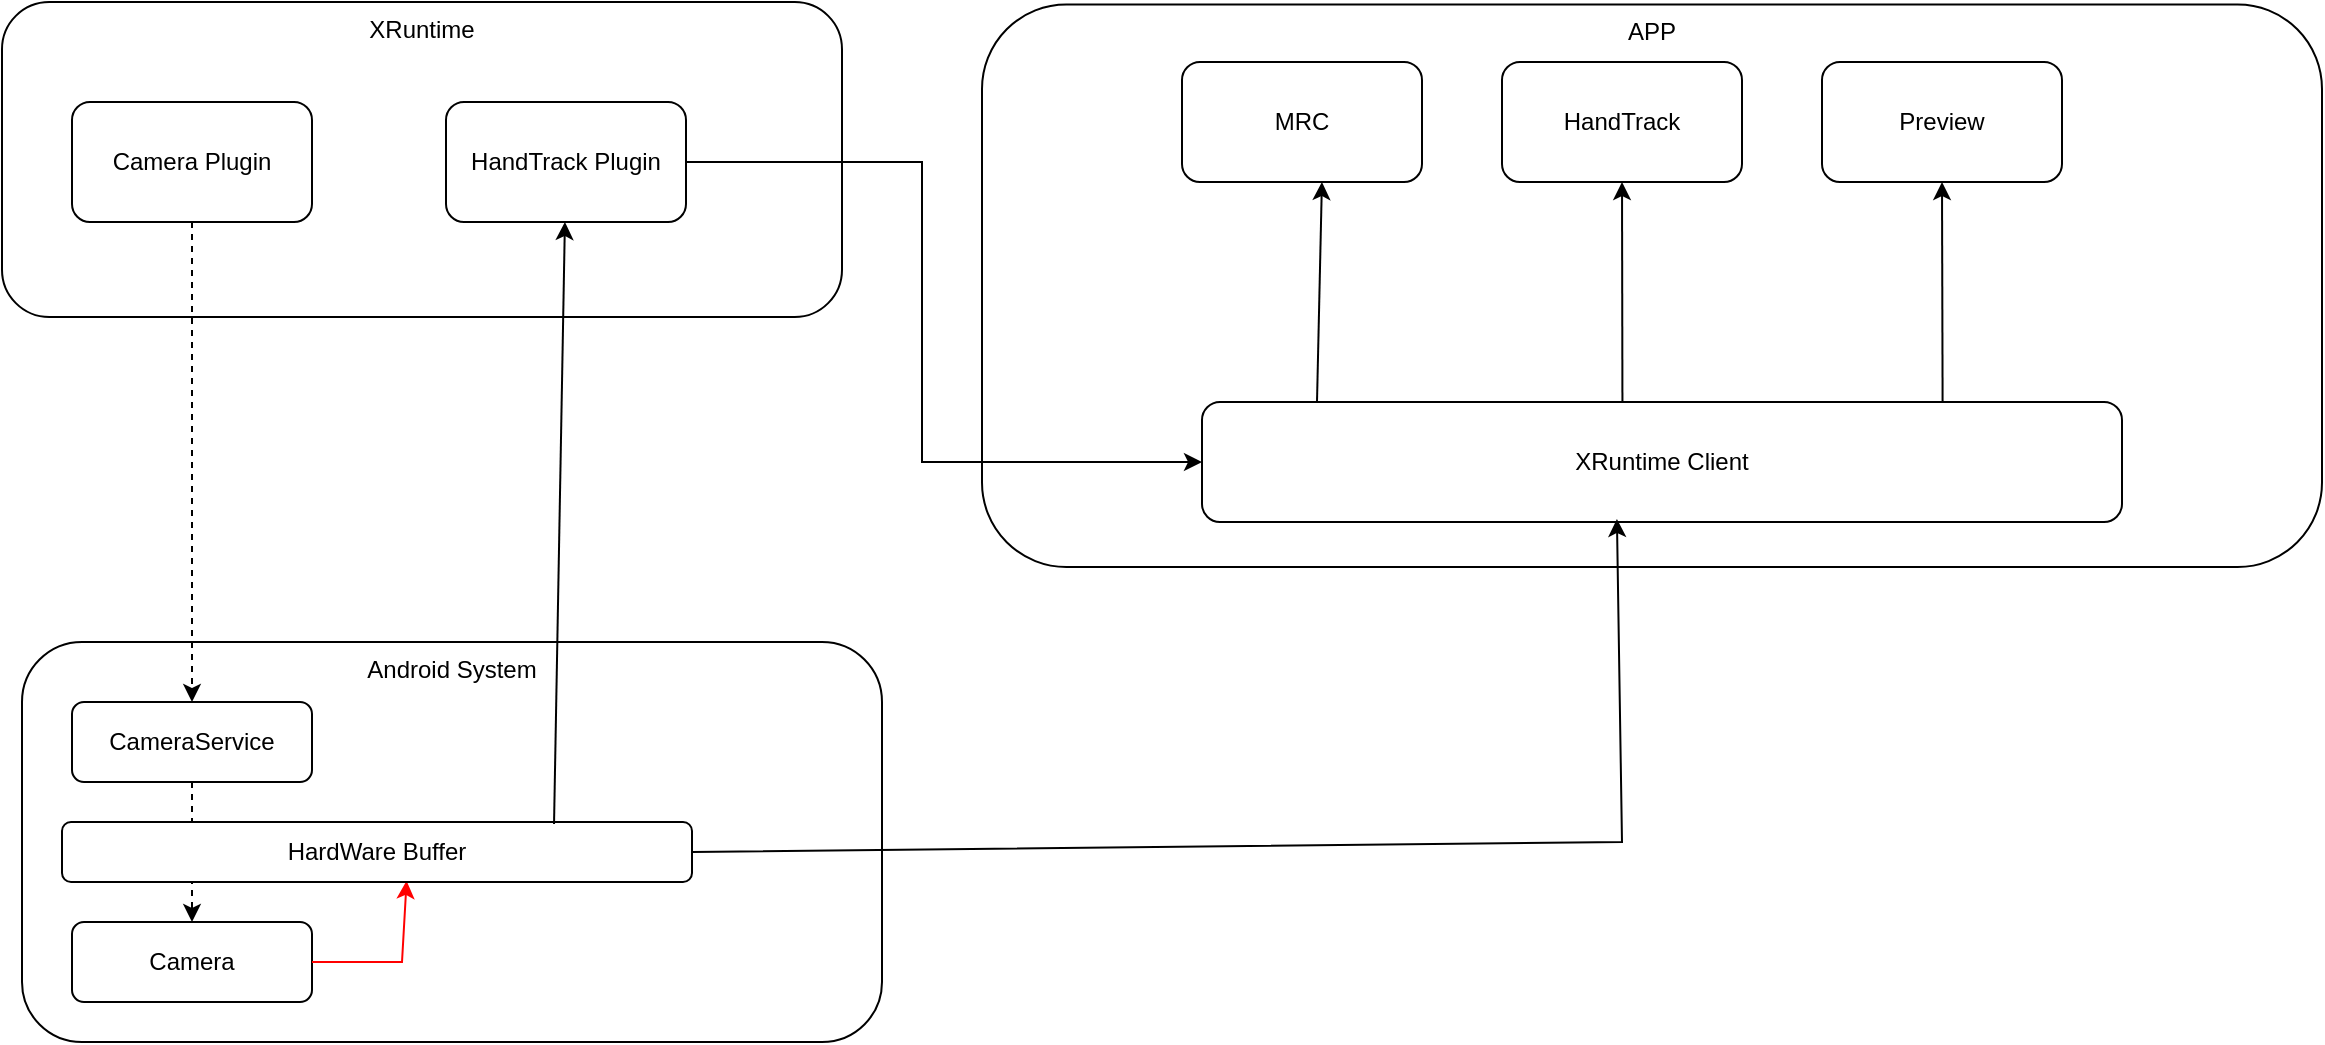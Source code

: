 <mxfile version="21.6.6" type="github">
  <diagram name="第 1 页" id="Zavyc9D72Jjc84HyiQ3F">
    <mxGraphModel dx="2532" dy="918" grid="1" gridSize="10" guides="1" tooltips="1" connect="1" arrows="1" fold="1" page="1" pageScale="1" pageWidth="1169" pageHeight="827" math="0" shadow="0">
      <root>
        <mxCell id="0" />
        <mxCell id="1" parent="0" />
        <mxCell id="oBrfrlADC50M58s9rbpE-1" value="XRuntime" style="rounded=1;whiteSpace=wrap;html=1;verticalAlign=top;aspect=fixed;" vertex="1" parent="1">
          <mxGeometry x="-740" y="40" width="420" height="157.5" as="geometry" />
        </mxCell>
        <mxCell id="oBrfrlADC50M58s9rbpE-5" value="Camera Plugin" style="rounded=1;whiteSpace=wrap;html=1;" vertex="1" parent="1">
          <mxGeometry x="-705" y="90" width="120" height="60" as="geometry" />
        </mxCell>
        <mxCell id="oBrfrlADC50M58s9rbpE-6" value="HandTrack Plugin" style="rounded=1;whiteSpace=wrap;html=1;" vertex="1" parent="1">
          <mxGeometry x="-518" y="90" width="120" height="60" as="geometry" />
        </mxCell>
        <mxCell id="oBrfrlADC50M58s9rbpE-14" value="Android System" style="rounded=1;whiteSpace=wrap;html=1;verticalAlign=top;" vertex="1" parent="1">
          <mxGeometry x="-730" y="360" width="430" height="200" as="geometry" />
        </mxCell>
        <mxCell id="oBrfrlADC50M58s9rbpE-17" value="Camera" style="rounded=1;whiteSpace=wrap;html=1;" vertex="1" parent="1">
          <mxGeometry x="-705" y="500" width="120" height="40" as="geometry" />
        </mxCell>
        <mxCell id="oBrfrlADC50M58s9rbpE-18" value="" style="endArrow=classic;html=1;rounded=0;exitX=0.5;exitY=1;exitDx=0;exitDy=0;entryX=0.5;entryY=0;entryDx=0;entryDy=0;dashed=1;" edge="1" parent="1" source="oBrfrlADC50M58s9rbpE-5" target="oBrfrlADC50M58s9rbpE-15">
          <mxGeometry width="50" height="50" relative="1" as="geometry">
            <mxPoint x="-330" y="310" as="sourcePoint" />
            <mxPoint x="-280" y="260" as="targetPoint" />
          </mxGeometry>
        </mxCell>
        <mxCell id="oBrfrlADC50M58s9rbpE-15" value="CameraService" style="rounded=1;whiteSpace=wrap;html=1;" vertex="1" parent="1">
          <mxGeometry x="-705" y="390" width="120" height="40" as="geometry" />
        </mxCell>
        <mxCell id="oBrfrlADC50M58s9rbpE-19" value="" style="endArrow=classic;html=1;rounded=0;exitX=1;exitY=0.5;exitDx=0;exitDy=0;entryX=0.547;entryY=0.98;entryDx=0;entryDy=0;entryPerimeter=0;strokeColor=#FF0000;" edge="1" parent="1" source="oBrfrlADC50M58s9rbpE-17" target="oBrfrlADC50M58s9rbpE-11">
          <mxGeometry width="50" height="50" relative="1" as="geometry">
            <mxPoint x="-330" y="310" as="sourcePoint" />
            <mxPoint x="-280" y="260" as="targetPoint" />
            <Array as="points">
              <mxPoint x="-540" y="520" />
            </Array>
          </mxGeometry>
        </mxCell>
        <mxCell id="oBrfrlADC50M58s9rbpE-20" value="" style="endArrow=classic;html=1;rounded=0;exitX=0.5;exitY=1;exitDx=0;exitDy=0;dashed=1;" edge="1" parent="1" source="oBrfrlADC50M58s9rbpE-15" target="oBrfrlADC50M58s9rbpE-17">
          <mxGeometry width="50" height="50" relative="1" as="geometry">
            <mxPoint x="-330" y="310" as="sourcePoint" />
            <mxPoint x="-280" y="260" as="targetPoint" />
          </mxGeometry>
        </mxCell>
        <mxCell id="oBrfrlADC50M58s9rbpE-11" value="HardWare Buffer" style="rounded=1;whiteSpace=wrap;html=1;" vertex="1" parent="1">
          <mxGeometry x="-710" y="450" width="315" height="30" as="geometry" />
        </mxCell>
        <mxCell id="oBrfrlADC50M58s9rbpE-22" value="APP" style="rounded=1;whiteSpace=wrap;html=1;verticalAlign=top;" vertex="1" parent="1">
          <mxGeometry x="-250" y="41.25" width="670" height="281.25" as="geometry" />
        </mxCell>
        <mxCell id="oBrfrlADC50M58s9rbpE-23" value="XRuntime Client" style="rounded=1;whiteSpace=wrap;html=1;" vertex="1" parent="1">
          <mxGeometry x="-140" y="240" width="460" height="60" as="geometry" />
        </mxCell>
        <mxCell id="oBrfrlADC50M58s9rbpE-21" value="" style="endArrow=classic;html=1;rounded=0;exitX=1;exitY=0.5;exitDx=0;exitDy=0;entryX=0.451;entryY=0.975;entryDx=0;entryDy=0;entryPerimeter=0;" edge="1" parent="1" source="oBrfrlADC50M58s9rbpE-11" target="oBrfrlADC50M58s9rbpE-23">
          <mxGeometry width="50" height="50" relative="1" as="geometry">
            <mxPoint x="-330" y="310" as="sourcePoint" />
            <mxPoint x="-280" y="260" as="targetPoint" />
            <Array as="points">
              <mxPoint x="70" y="460" />
            </Array>
          </mxGeometry>
        </mxCell>
        <mxCell id="oBrfrlADC50M58s9rbpE-24" value="MRC" style="rounded=1;whiteSpace=wrap;html=1;" vertex="1" parent="1">
          <mxGeometry x="-150" y="70" width="120" height="60" as="geometry" />
        </mxCell>
        <mxCell id="oBrfrlADC50M58s9rbpE-26" value="Preview" style="rounded=1;whiteSpace=wrap;html=1;" vertex="1" parent="1">
          <mxGeometry x="170" y="70" width="120" height="60" as="geometry" />
        </mxCell>
        <mxCell id="oBrfrlADC50M58s9rbpE-27" value="" style="endArrow=classic;html=1;rounded=0;entryX=0.583;entryY=1;entryDx=0;entryDy=0;entryPerimeter=0;exitX=0.125;exitY=0;exitDx=0;exitDy=0;exitPerimeter=0;horizontal=0;verticalAlign=middle;" edge="1" parent="1" source="oBrfrlADC50M58s9rbpE-23" target="oBrfrlADC50M58s9rbpE-24">
          <mxGeometry width="50" height="50" relative="1" as="geometry">
            <mxPoint x="-80" y="230" as="sourcePoint" />
            <mxPoint x="30" y="260" as="targetPoint" />
          </mxGeometry>
        </mxCell>
        <mxCell id="oBrfrlADC50M58s9rbpE-29" value="" style="endArrow=classic;html=1;rounded=0;entryX=0.5;entryY=1;entryDx=0;entryDy=0;exitX=0.805;exitY=-0.007;exitDx=0;exitDy=0;exitPerimeter=0;" edge="1" parent="1" source="oBrfrlADC50M58s9rbpE-23" target="oBrfrlADC50M58s9rbpE-26">
          <mxGeometry width="50" height="50" relative="1" as="geometry">
            <mxPoint x="40" y="260" as="sourcePoint" />
            <mxPoint x="90" y="210" as="targetPoint" />
          </mxGeometry>
        </mxCell>
        <mxCell id="oBrfrlADC50M58s9rbpE-30" value="" style="endArrow=classic;html=1;rounded=0;exitX=0.781;exitY=0.033;exitDx=0;exitDy=0;exitPerimeter=0;" edge="1" parent="1" source="oBrfrlADC50M58s9rbpE-11" target="oBrfrlADC50M58s9rbpE-6">
          <mxGeometry width="50" height="50" relative="1" as="geometry">
            <mxPoint x="-230" y="280" as="sourcePoint" />
            <mxPoint x="-180" y="230" as="targetPoint" />
          </mxGeometry>
        </mxCell>
        <mxCell id="oBrfrlADC50M58s9rbpE-31" value="" style="endArrow=classic;html=1;rounded=0;exitX=1;exitY=0.5;exitDx=0;exitDy=0;entryX=0;entryY=0.5;entryDx=0;entryDy=0;" edge="1" parent="1" source="oBrfrlADC50M58s9rbpE-6" target="oBrfrlADC50M58s9rbpE-23">
          <mxGeometry width="50" height="50" relative="1" as="geometry">
            <mxPoint x="-230" y="280" as="sourcePoint" />
            <mxPoint x="-180" y="230" as="targetPoint" />
            <Array as="points">
              <mxPoint x="-280" y="120" />
              <mxPoint x="-280" y="270" />
            </Array>
          </mxGeometry>
        </mxCell>
        <mxCell id="oBrfrlADC50M58s9rbpE-32" value="HandTrack" style="rounded=1;whiteSpace=wrap;html=1;" vertex="1" parent="1">
          <mxGeometry x="10" y="70" width="120" height="60" as="geometry" />
        </mxCell>
        <mxCell id="oBrfrlADC50M58s9rbpE-33" value="" style="endArrow=classic;html=1;rounded=0;exitX=0.457;exitY=0;exitDx=0;exitDy=0;entryX=0.5;entryY=1;entryDx=0;entryDy=0;exitPerimeter=0;" edge="1" parent="1" source="oBrfrlADC50M58s9rbpE-23" target="oBrfrlADC50M58s9rbpE-32">
          <mxGeometry width="50" height="50" relative="1" as="geometry">
            <mxPoint x="-230" y="280" as="sourcePoint" />
            <mxPoint x="-180" y="230" as="targetPoint" />
          </mxGeometry>
        </mxCell>
      </root>
    </mxGraphModel>
  </diagram>
</mxfile>
